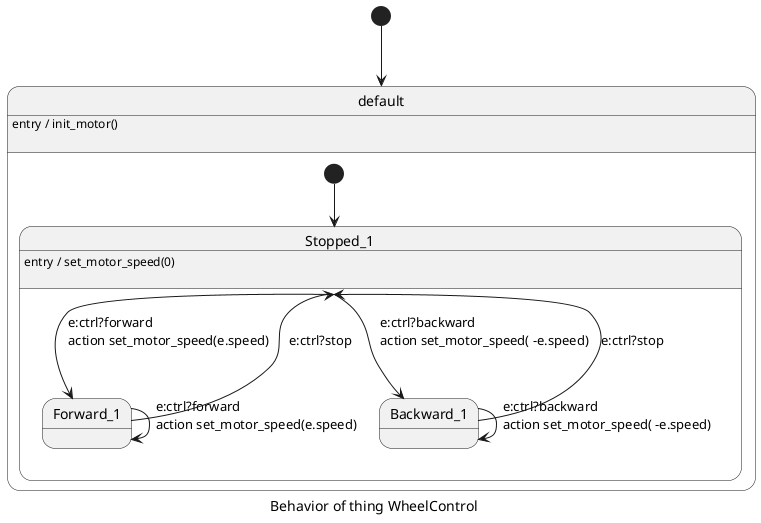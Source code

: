 @startuml
skinparam defaultTextAlignment left
caption Behavior of thing WheelControl
[*] --> default
state default{
state Stopped_1{
	Stopped_1 : entry / set_motor_speed(0)\n

Stopped_1 --> Forward_1 : e:ctrl?forward\naction set_motor_speed(e.speed)\n

Stopped_1 --> Backward_1 : e:ctrl?backward\naction set_motor_speed( -e.speed)\n
}
state Forward_1{

Forward_1 --> Forward_1 : e:ctrl?forward\naction set_motor_speed(e.speed)\n

Forward_1 --> Stopped_1 : e:ctrl?stop
}
state Backward_1{

Backward_1 --> Backward_1 : e:ctrl?backward\naction set_motor_speed( -e.speed)\n

Backward_1 --> Stopped_1 : e:ctrl?stop
}
[*] --> Stopped_1
	default : entry / init_motor()\n
}
@enduml
